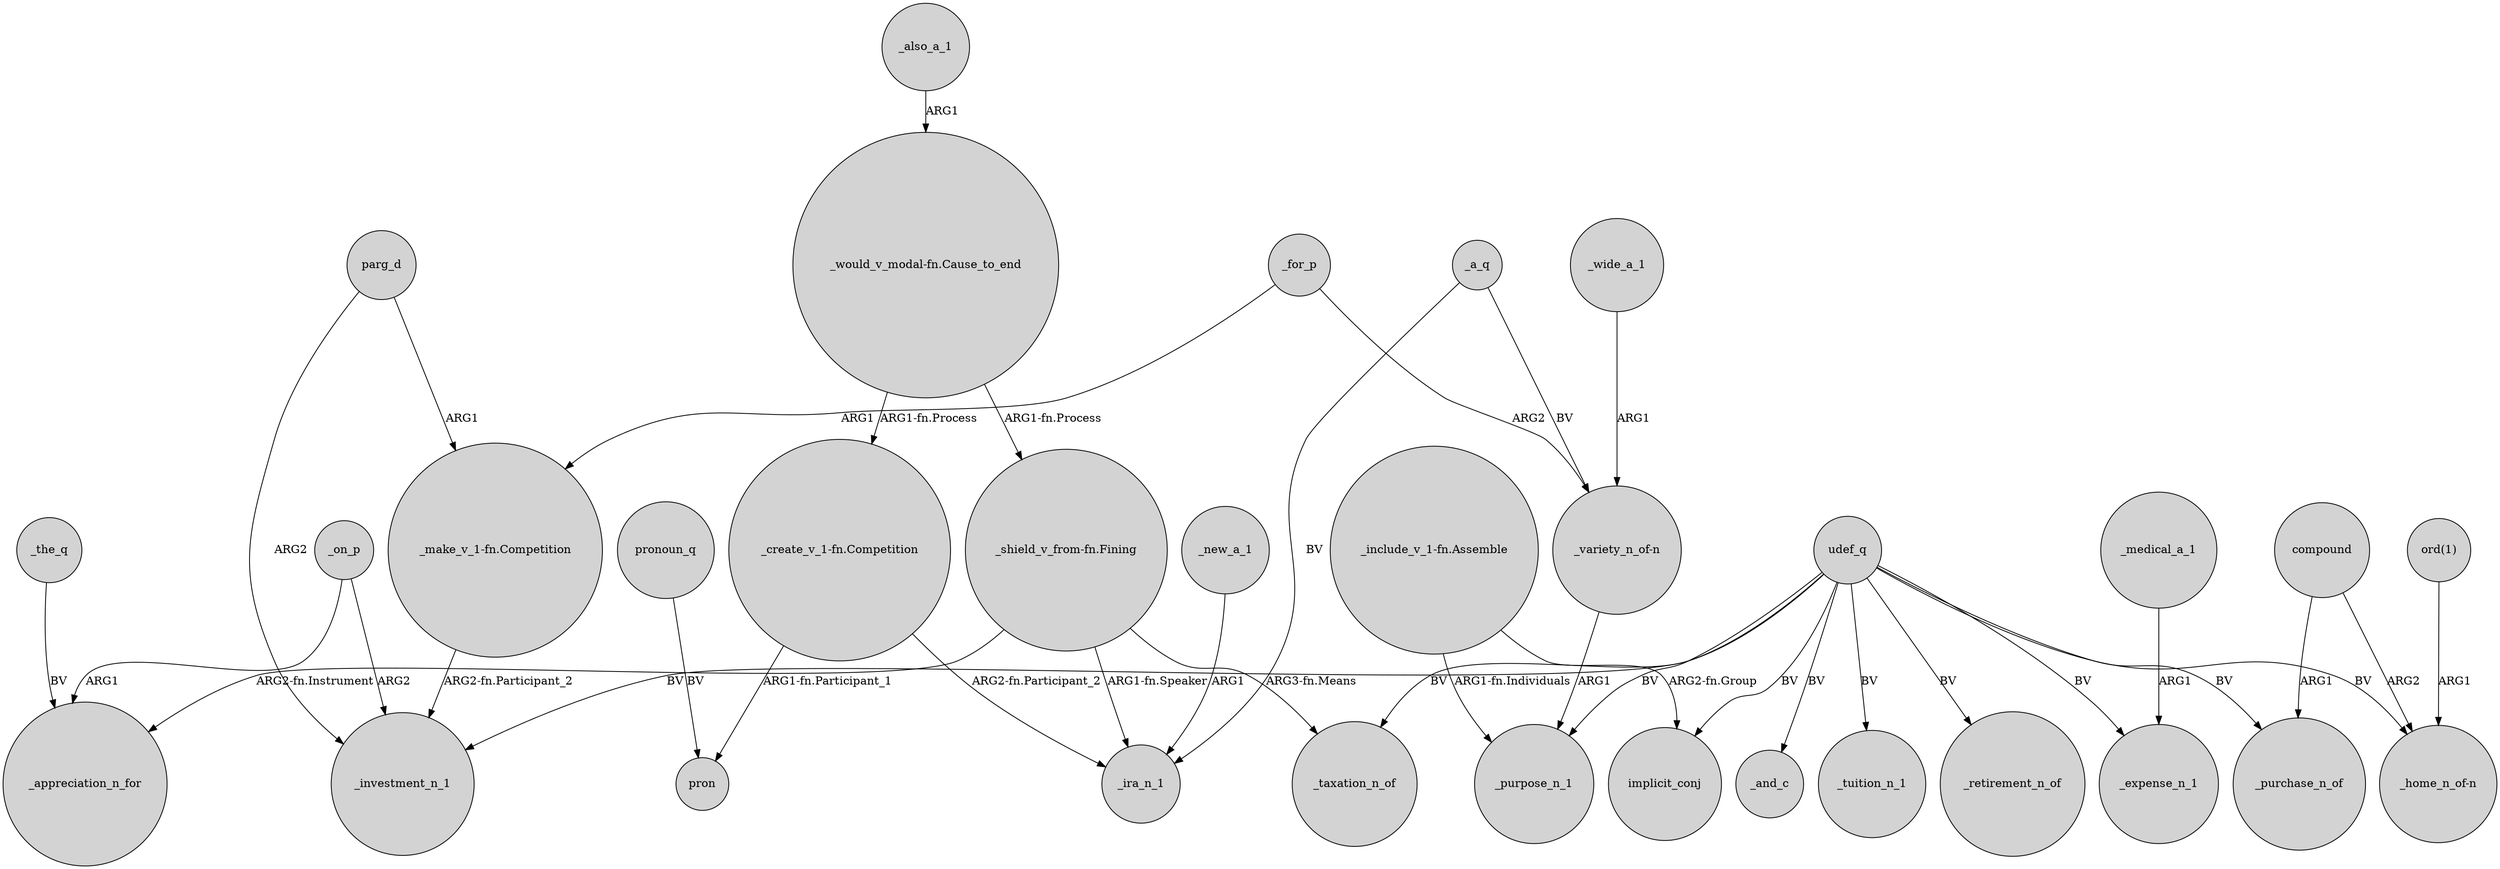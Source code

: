digraph {
	node [shape=circle style=filled]
	"_include_v_1-fn.Assemble" -> _purpose_n_1 [label="ARG1-fn.Individuals"]
	"_include_v_1-fn.Assemble" -> implicit_conj [label="ARG2-fn.Group"]
	"_shield_v_from-fn.Fining" -> _ira_n_1 [label="ARG1-fn.Speaker"]
	compound -> _purchase_n_of [label=ARG1]
	"_shield_v_from-fn.Fining" -> _taxation_n_of [label="ARG3-fn.Means"]
	_medical_a_1 -> _expense_n_1 [label=ARG1]
	parg_d -> "_make_v_1-fn.Competition" [label=ARG1]
	_on_p -> _investment_n_1 [label=ARG2]
	_for_p -> "_variety_n_of-n" [label=ARG2]
	_the_q -> _appreciation_n_for [label=BV]
	_also_a_1 -> "_would_v_modal-fn.Cause_to_end" [label=ARG1]
	udef_q -> _and_c [label=BV]
	udef_q -> _purpose_n_1 [label=BV]
	_wide_a_1 -> "_variety_n_of-n" [label=ARG1]
	"ord(1)" -> "_home_n_of-n" [label=ARG1]
	_on_p -> _appreciation_n_for [label=ARG1]
	"_create_v_1-fn.Competition" -> _ira_n_1 [label="ARG2-fn.Participant_2"]
	"_would_v_modal-fn.Cause_to_end" -> "_create_v_1-fn.Competition" [label="ARG1-fn.Process"]
	pronoun_q -> pron [label=BV]
	_new_a_1 -> _ira_n_1 [label=ARG1]
	compound -> "_home_n_of-n" [label=ARG2]
	"_shield_v_from-fn.Fining" -> _appreciation_n_for [label="ARG2-fn.Instrument"]
	udef_q -> _purchase_n_of [label=BV]
	_a_q -> _ira_n_1 [label=BV]
	udef_q -> "_home_n_of-n" [label=BV]
	"_make_v_1-fn.Competition" -> _investment_n_1 [label="ARG2-fn.Participant_2"]
	parg_d -> _investment_n_1 [label=ARG2]
	udef_q -> _tuition_n_1 [label=BV]
	udef_q -> _retirement_n_of [label=BV]
	"_variety_n_of-n" -> _purpose_n_1 [label=ARG1]
	udef_q -> _investment_n_1 [label=BV]
	udef_q -> _expense_n_1 [label=BV]
	udef_q -> _taxation_n_of [label=BV]
	_for_p -> "_make_v_1-fn.Competition" [label=ARG1]
	"_would_v_modal-fn.Cause_to_end" -> "_shield_v_from-fn.Fining" [label="ARG1-fn.Process"]
	_a_q -> "_variety_n_of-n" [label=BV]
	"_create_v_1-fn.Competition" -> pron [label="ARG1-fn.Participant_1"]
	udef_q -> implicit_conj [label=BV]
}
